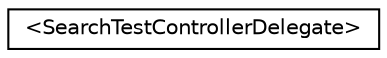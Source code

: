digraph G
{
  edge [fontname="Helvetica",fontsize="10",labelfontname="Helvetica",labelfontsize="10"];
  node [fontname="Helvetica",fontsize="10",shape=record];
  rankdir="LR";
  Node1 [label="\<SearchTestControllerDelegate\>",height=0.2,width=0.4,color="black", fillcolor="white", style="filled",URL="$protocol_search_test_controller_delegate-p.html"];
}

